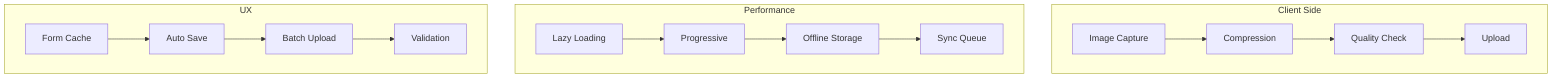 graph TD
    subgraph "Client Side"
        I[Image Capture] --> C[Compression]
        C --> Q[Quality Check]
        Q --> U[Upload]
    end
    
    subgraph "Performance"
        L[Lazy Loading] --> P[Progressive]
        P --> O[Offline Storage]
        O --> S[Sync Queue]
    end
    
    subgraph "UX"
        F[Form Cache] --> A[Auto Save]
        A --> B[Batch Upload]
        B --> V[Validation]
    end